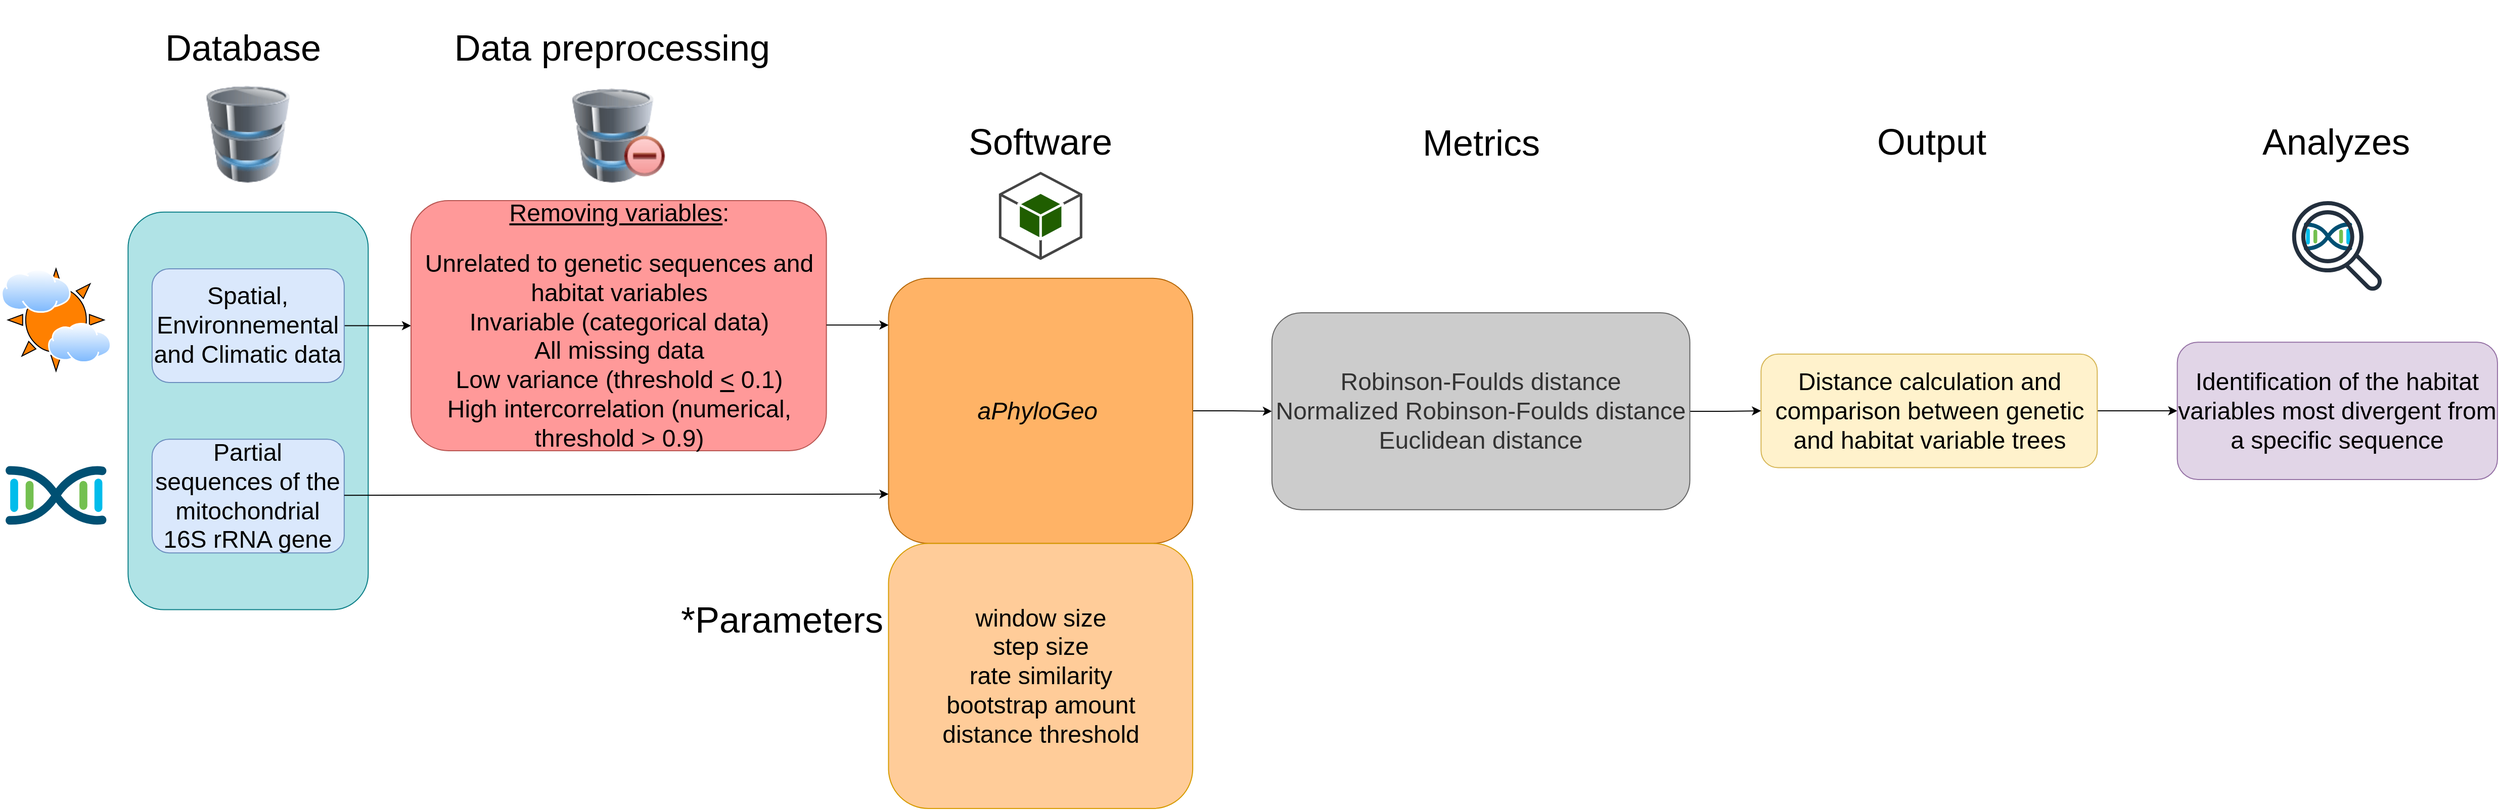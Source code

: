<mxfile version="24.8.3">
  <diagram name="Page-1" id="-rFiT2QOCS_2W7RfbsIS">
    <mxGraphModel dx="1861" dy="412" grid="1" gridSize="10" guides="1" tooltips="1" connect="1" arrows="1" fold="1" page="1" pageScale="1" pageWidth="827" pageHeight="1169" math="0" shadow="0">
      <root>
        <mxCell id="0" />
        <mxCell id="1" parent="0" />
        <mxCell id="0xx_-24tjpAZTRa8xS2v-3" value="" style="group" parent="1" vertex="1" connectable="0">
          <mxGeometry x="-820" y="160" width="2470" height="800" as="geometry" />
        </mxCell>
        <mxCell id="SzXXKODQA_d7fAglRIwC-3" value="" style="rounded=1;whiteSpace=wrap;html=1;fillColor=#b0e3e6;strokeColor=#0e8088;" parent="0xx_-24tjpAZTRa8xS2v-3" vertex="1">
          <mxGeometry x="126.667" y="209.83" width="237.5" height="393.447" as="geometry" />
        </mxCell>
        <mxCell id="WVmnRhe4FLrsOpsETF_J-13" value="" style="edgeStyle=orthogonalEdgeStyle;rounded=0;orthogonalLoop=1;jettySize=auto;html=1;" parent="0xx_-24tjpAZTRa8xS2v-3" source="SzXXKODQA_d7fAglRIwC-4" target="SzXXKODQA_d7fAglRIwC-6" edge="1">
          <mxGeometry relative="1" as="geometry" />
        </mxCell>
        <mxCell id="SzXXKODQA_d7fAglRIwC-4" value="&lt;font style=&quot;font-size: 24px;&quot;&gt;Spatial, Environnemental and Climatic data&lt;/font&gt;" style="rounded=1;whiteSpace=wrap;html=1;fillColor=#dae8fc;strokeColor=#6c8ebf;" parent="0xx_-24tjpAZTRa8xS2v-3" vertex="1">
          <mxGeometry x="150.417" y="266.036" width="190.0" height="112.413" as="geometry" />
        </mxCell>
        <mxCell id="SzXXKODQA_d7fAglRIwC-5" value="&lt;font style=&quot;font-size: 24px;&quot;&gt;Partial sequences of the mitochondrial 16S rRNA gene&lt;/font&gt;" style="rounded=1;whiteSpace=wrap;html=1;fillColor=#dae8fc;strokeColor=#6c8ebf;" parent="0xx_-24tjpAZTRa8xS2v-3" vertex="1">
          <mxGeometry x="150.417" y="434.656" width="190.0" height="112.413" as="geometry" />
        </mxCell>
        <mxCell id="SzXXKODQA_d7fAglRIwC-6" value="&lt;div style=&quot;&quot;&gt;&lt;span style=&quot;background-color: initial;&quot;&gt;&lt;font style=&quot;font-size: 24px;&quot;&gt;&lt;u style=&quot;&quot;&gt;Removing variables&lt;/u&gt;:&lt;/font&gt;&lt;/span&gt;&lt;/div&gt;&lt;div style=&quot;&quot;&gt;&lt;span style=&quot;background-color: initial;&quot;&gt;&lt;font style=&quot;font-size: 18px;&quot;&gt;&lt;br&gt;&lt;/font&gt;&lt;/span&gt;&lt;/div&gt;&lt;div style=&quot;&quot;&gt;&lt;font style=&quot;font-size: 24px;&quot;&gt;&lt;span style=&quot;background-color: initial;&quot;&gt;&lt;font style=&quot;&quot;&gt;Unrelated to genetic sequences and habitat variables&lt;/font&gt;&lt;br&gt;&lt;/span&gt;&lt;/font&gt;&lt;/div&gt;&lt;div style=&quot;&quot;&gt;&lt;font style=&quot;font-size: 24px;&quot;&gt;&lt;font style=&quot;&quot;&gt;&lt;span style=&quot;background-color: initial;&quot;&gt;Invariable (categorical data)&lt;/span&gt;&lt;br&gt;&lt;span style=&quot;background-color: initial;&quot;&gt;All missing data&lt;/span&gt;&lt;br&gt;&lt;span style=&quot;background-color: initial;&quot;&gt;Low variance (threshold&amp;nbsp;&lt;/span&gt;&lt;u style=&quot;background-color: initial;&quot;&gt;&amp;lt;&lt;/u&gt;&lt;span style=&quot;background-color: initial;&quot;&gt; 0.1)&lt;/span&gt;&lt;/font&gt;&lt;br&gt;&lt;/font&gt;&lt;/div&gt;&lt;div style=&quot;&quot;&gt;&lt;span style=&quot;background-color: initial;&quot;&gt;&lt;font style=&quot;font-size: 24px;&quot;&gt;&lt;font style=&quot;&quot;&gt;High intercorrelation (numerical, threshold &amp;gt; 0.9&lt;/font&gt;&lt;font style=&quot;&quot;&gt;)&lt;/font&gt;&lt;/font&gt;&lt;/span&gt;&lt;/div&gt;" style="rounded=1;whiteSpace=wrap;html=1;fillColor=#FF9999;strokeColor=#b85450;align=center;" parent="0xx_-24tjpAZTRa8xS2v-3" vertex="1">
          <mxGeometry x="406.5" y="198.54" width="410.8" height="247.41" as="geometry" />
        </mxCell>
        <mxCell id="SzXXKODQA_d7fAglRIwC-53" value="" style="edgeStyle=orthogonalEdgeStyle;rounded=0;orthogonalLoop=1;jettySize=auto;html=1;" parent="0xx_-24tjpAZTRa8xS2v-3" source="SzXXKODQA_d7fAglRIwC-7" target="SzXXKODQA_d7fAglRIwC-25" edge="1">
          <mxGeometry relative="1" as="geometry" />
        </mxCell>
        <mxCell id="SzXXKODQA_d7fAglRIwC-7" value="&lt;font style=&quot;font-size: 24px;&quot;&gt;&lt;i style=&quot;&quot;&gt;aPhyloGeo&lt;/i&gt;&amp;nbsp;&lt;/font&gt;" style="rounded=1;whiteSpace=wrap;html=1;fillColor=#FFB366;strokeColor=#b46504;" parent="0xx_-24tjpAZTRa8xS2v-3" vertex="1">
          <mxGeometry x="878.75" y="275.404" width="300.833" height="262.298" as="geometry" />
        </mxCell>
        <mxCell id="SzXXKODQA_d7fAglRIwC-8" value="" style="endArrow=classic;html=1;rounded=0;entryX=0;entryY=0.814;entryDx=0;entryDy=0;entryPerimeter=0;" parent="0xx_-24tjpAZTRa8xS2v-3" target="SzXXKODQA_d7fAglRIwC-7" edge="1">
          <mxGeometry width="50" height="50" relative="1" as="geometry">
            <mxPoint x="340.417" y="490.114" as="sourcePoint" />
            <mxPoint x="878.75" y="488.99" as="targetPoint" />
          </mxGeometry>
        </mxCell>
        <mxCell id="SzXXKODQA_d7fAglRIwC-9" value="&lt;div style=&quot;margin-top: 0px; margin-bottom: 0px; padding-left: 0px; padding-right: 0px;&quot;&gt;&lt;font style=&quot;font-size: 24px;&quot;&gt;&lt;span style=&quot;background-color: initial;&quot;&gt;window size&lt;br&gt;&lt;/span&gt;&lt;span style=&quot;background-color: initial;&quot;&gt;step size&lt;br&gt;&lt;/span&gt;&lt;span style=&quot;background-color: initial;&quot;&gt;rate similarity&lt;/span&gt;&lt;br style=&quot;&quot;&gt;&lt;span style=&quot;background-color: initial;&quot;&gt;bootstrap amount&lt;/span&gt;&lt;br style=&quot;&quot;&gt;&lt;span style=&quot;background-color: initial;&quot;&gt;distance threshold&lt;/span&gt;&lt;/font&gt;&lt;br&gt;&lt;/div&gt;" style="rounded=1;whiteSpace=wrap;html=1;align=center;fillColor=#FFCC99;strokeColor=#d79b00;" parent="0xx_-24tjpAZTRa8xS2v-3" vertex="1">
          <mxGeometry x="878.75" y="537.702" width="300.833" height="262.298" as="geometry" />
        </mxCell>
        <mxCell id="SzXXKODQA_d7fAglRIwC-44" value="" style="edgeStyle=orthogonalEdgeStyle;rounded=0;orthogonalLoop=1;jettySize=auto;html=1;" parent="0xx_-24tjpAZTRa8xS2v-3" source="SzXXKODQA_d7fAglRIwC-12" target="SzXXKODQA_d7fAglRIwC-39" edge="1">
          <mxGeometry relative="1" as="geometry" />
        </mxCell>
        <mxCell id="SzXXKODQA_d7fAglRIwC-12" value="&lt;font style=&quot;font-size: 24px;&quot;&gt;Distance calculation and comparison between genetic and habitat variable trees&lt;/font&gt;" style="rounded=1;whiteSpace=wrap;html=1;fillColor=#fff2cc;strokeColor=#d6b656;" parent="0xx_-24tjpAZTRa8xS2v-3" vertex="1">
          <mxGeometry x="1741.667" y="350.346" width="332.5" height="112.413" as="geometry" />
        </mxCell>
        <mxCell id="SzXXKODQA_d7fAglRIwC-13" value="&lt;font style=&quot;font-size: 36px;&quot;&gt;Database&amp;nbsp;&lt;/font&gt;" style="text;html=1;align=center;verticalAlign=middle;whiteSpace=wrap;rounded=0;fontSize=16;" parent="0xx_-24tjpAZTRa8xS2v-3" vertex="1">
          <mxGeometry x="197.917" y="18.736" width="95.0" height="56.207" as="geometry" />
        </mxCell>
        <mxCell id="SzXXKODQA_d7fAglRIwC-14" value="&lt;font style=&quot;font-size: 36px;&quot;&gt;Data preprocessing&lt;/font&gt;" style="text;html=1;align=center;verticalAlign=middle;whiteSpace=wrap;rounded=0;fontSize=16;" parent="0xx_-24tjpAZTRa8xS2v-3" vertex="1">
          <mxGeometry x="445.81" width="319.17" height="93.68" as="geometry" />
        </mxCell>
        <mxCell id="SzXXKODQA_d7fAglRIwC-15" value="&lt;font style=&quot;font-size: 36px;&quot;&gt;Output&lt;/font&gt;" style="text;html=1;align=center;verticalAlign=middle;whiteSpace=wrap;rounded=0;fontSize=16;" parent="0xx_-24tjpAZTRa8xS2v-3" vertex="1">
          <mxGeometry x="1864.686" y="93.66" width="91.042" height="93.678" as="geometry" />
        </mxCell>
        <mxCell id="SzXXKODQA_d7fAglRIwC-16" value="&lt;font style=&quot;font-size: 36px;&quot;&gt;*Parameters&lt;/font&gt;" style="text;html=1;align=center;verticalAlign=middle;whiteSpace=wrap;rounded=0;fontSize=16;rotation=0;" parent="0xx_-24tjpAZTRa8xS2v-3" vertex="1">
          <mxGeometry x="701.62" y="565.805" width="142.5" height="93.678" as="geometry" />
        </mxCell>
        <mxCell id="SzXXKODQA_d7fAglRIwC-17" value="" style="image;html=1;image=img/lib/clip_art/computers/Database_Minus_128x128.png" parent="0xx_-24tjpAZTRa8xS2v-3" vertex="1">
          <mxGeometry x="559.826" y="87.563" width="104.157" height="93.128" as="geometry" />
        </mxCell>
        <mxCell id="SzXXKODQA_d7fAglRIwC-19" value="" style="outlineConnect=0;dashed=0;verticalLabelPosition=bottom;verticalAlign=top;align=center;html=1;shape=mxgraph.aws3.android;fillColor=#205E00;gradientColor=none;" parent="0xx_-24tjpAZTRa8xS2v-3" vertex="1">
          <mxGeometry x="987.92" y="170" width="82.5" height="87.3" as="geometry" />
        </mxCell>
        <mxCell id="SzXXKODQA_d7fAglRIwC-20" value="" style="shape=image;html=1;verticalAlign=top;verticalLabelPosition=bottom;labelBackgroundColor=#ffffff;imageAspect=0;aspect=fixed;image=https://cdn1.iconfinder.com/data/icons/CrystalClear/128x128/apps/package_utilities.png" parent="0xx_-24tjpAZTRa8xS2v-3" vertex="1">
          <mxGeometry x="724.73" y="640.0" width="96.27" height="96.27" as="geometry" />
        </mxCell>
        <mxCell id="SzXXKODQA_d7fAglRIwC-21" value="" style="shape=image;html=1;verticalAlign=top;verticalLabelPosition=bottom;labelBackgroundColor=#ffffff;imageAspect=0;aspect=fixed;image=https://cdn2.iconfinder.com/data/icons/css-vol-2/24/list-tree-128.png" parent="0xx_-24tjpAZTRa8xS2v-3" vertex="1">
          <mxGeometry x="1860.1" y="198.54" width="95.63" height="95.63" as="geometry" />
        </mxCell>
        <mxCell id="SzXXKODQA_d7fAglRIwC-43" value="" style="edgeStyle=orthogonalEdgeStyle;rounded=0;orthogonalLoop=1;jettySize=auto;html=1;" parent="0xx_-24tjpAZTRa8xS2v-3" source="SzXXKODQA_d7fAglRIwC-25" target="SzXXKODQA_d7fAglRIwC-12" edge="1">
          <mxGeometry relative="1" as="geometry" />
        </mxCell>
        <mxCell id="SzXXKODQA_d7fAglRIwC-25" value="&lt;div style=&quot;margin-top: 0px; margin-bottom: 0px; padding-left: 0px; padding-right: 0px;&quot;&gt;&lt;font style=&quot;font-size: 24px;&quot;&gt;&lt;span style=&quot;background-color: initial;&quot;&gt;Robinson-Foulds distance&lt;br&gt;&lt;/span&gt;&lt;span style=&quot;background-color: initial;&quot;&gt;Normalized Robinson-Foulds distance&lt;br&gt;&lt;/span&gt;Euclidean distance&lt;/font&gt;&lt;br&gt;&lt;/div&gt;" style="rounded=1;whiteSpace=wrap;html=1;align=center;fillColor=#CCCCCC;strokeColor=#666666;fontColor=#333333;" parent="0xx_-24tjpAZTRa8xS2v-3" vertex="1">
          <mxGeometry x="1257.92" y="309.52" width="413.33" height="194.91" as="geometry" />
        </mxCell>
        <mxCell id="SzXXKODQA_d7fAglRIwC-39" value="&lt;font style=&quot;font-size: 24px;&quot;&gt;Identification of the habitat variables most divergent from a specific sequence&lt;/font&gt;" style="rounded=1;whiteSpace=wrap;html=1;align=center;fillColor=#e1d5e7;strokeColor=#9673a6;" parent="0xx_-24tjpAZTRa8xS2v-3" vertex="1">
          <mxGeometry x="2153.333" y="338.637" width="316.667" height="135.833" as="geometry" />
        </mxCell>
        <mxCell id="SzXXKODQA_d7fAglRIwC-47" value="" style="shape=image;html=1;verticalAlign=top;verticalLabelPosition=bottom;labelBackgroundColor=#ffffff;imageAspect=0;aspect=fixed;image=https://cdn1.iconfinder.com/data/icons/competitive-strategy-and-corporate-training/512/597_Command_computer_function_process_progress_game_gaming_genres_programing-128.png" parent="0xx_-24tjpAZTRa8xS2v-3" vertex="1">
          <mxGeometry x="1415.54" y="180.68" width="98.1" height="98.1" as="geometry" />
        </mxCell>
        <mxCell id="SzXXKODQA_d7fAglRIwC-54" value="" style="points=[[0.5,0.37,0],[1,0.09,0],[1,0.9,0],[0,0.08,0],[0,0.91,0],[0.5,0.61,0],[0.045,0.5,0],[0.96,0.5,0]];verticalLabelPosition=bottom;sketch=0;html=1;verticalAlign=top;aspect=fixed;align=center;pointerEvents=1;shape=mxgraph.cisco19.cisco_dna;fillColor=#005073;strokeColor=none;" parent="0xx_-24tjpAZTRa8xS2v-3" vertex="1">
          <mxGeometry x="5.42" y="460.86" width="100" height="60" as="geometry" />
        </mxCell>
        <mxCell id="SzXXKODQA_d7fAglRIwC-57" value="" style="verticalLabelPosition=bottom;verticalAlign=top;html=1;shape=mxgraph.basic.sun;fillColor=#FF8000;" parent="0xx_-24tjpAZTRa8xS2v-3" vertex="1">
          <mxGeometry x="7.917" y="266.036" width="95.0" height="101.06" as="geometry" />
        </mxCell>
        <mxCell id="SzXXKODQA_d7fAglRIwC-56" value="" style="image;aspect=fixed;perimeter=ellipsePerimeter;html=1;align=center;shadow=0;dashed=0;spacingTop=3;image=img/lib/active_directory/internet_cloud.svg;" parent="0xx_-24tjpAZTRa8xS2v-3" vertex="1">
          <mxGeometry x="1" y="266.04" width="69" height="43.48" as="geometry" />
        </mxCell>
        <mxCell id="SzXXKODQA_d7fAglRIwC-58" value="&lt;font style=&quot;font-size: 36px;&quot;&gt;Software&lt;/font&gt;" style="text;html=1;align=center;verticalAlign=middle;whiteSpace=wrap;rounded=0;fontSize=16;" parent="0xx_-24tjpAZTRa8xS2v-3" vertex="1">
          <mxGeometry x="910.417" y="93.656" width="237.5" height="93.678" as="geometry" />
        </mxCell>
        <mxCell id="SzXXKODQA_d7fAglRIwC-59" value="&lt;font style=&quot;font-size: 36px;&quot;&gt;Metrics&lt;/font&gt;" style="text;html=1;align=center;verticalAlign=middle;whiteSpace=wrap;rounded=0;fontSize=16;" parent="0xx_-24tjpAZTRa8xS2v-3" vertex="1">
          <mxGeometry x="1345.845" y="93.664" width="237.5" height="93.678" as="geometry" />
        </mxCell>
        <mxCell id="SzXXKODQA_d7fAglRIwC-61" value="&lt;font style=&quot;font-size: 36px;&quot;&gt;Analyzes&lt;/font&gt;" style="text;html=1;align=center;verticalAlign=middle;whiteSpace=wrap;rounded=0;fontSize=16;" parent="0xx_-24tjpAZTRa8xS2v-3" vertex="1">
          <mxGeometry x="2265.406" y="93.66" width="91.042" height="93.678" as="geometry" />
        </mxCell>
        <mxCell id="SzXXKODQA_d7fAglRIwC-55" value="" style="points=[[0.5,0.37,0],[1,0.09,0],[1,0.9,0],[0,0.08,0],[0,0.91,0],[0.5,0.61,0],[0.045,0.5,0],[0.96,0.5,0]];verticalLabelPosition=bottom;sketch=0;html=1;verticalAlign=top;aspect=fixed;align=center;pointerEvents=1;shape=mxgraph.cisco19.cisco_dna;fillColor=#005073;strokeColor=none;" parent="0xx_-24tjpAZTRa8xS2v-3" vertex="1">
          <mxGeometry x="2278.45" y="220" width="47.86" height="28.71" as="geometry" />
        </mxCell>
        <mxCell id="SzXXKODQA_d7fAglRIwC-66" value="" style="sketch=0;outlineConnect=0;fontColor=#232F3E;gradientColor=none;fillColor=#232F3D;strokeColor=none;dashed=0;verticalLabelPosition=bottom;verticalAlign=top;align=center;html=1;fontSize=12;fontStyle=0;aspect=fixed;pointerEvents=1;shape=mxgraph.aws4.magnifying_glass_2;" parent="0xx_-24tjpAZTRa8xS2v-3" vertex="1">
          <mxGeometry x="2266.89" y="198.54" width="89.56" height="89.56" as="geometry" />
        </mxCell>
        <mxCell id="SzXXKODQA_d7fAglRIwC-67" value="" style="image;aspect=fixed;perimeter=ellipsePerimeter;html=1;align=center;shadow=0;dashed=0;spacingTop=3;image=img/lib/active_directory/internet_cloud.svg;" parent="0xx_-24tjpAZTRa8xS2v-3" vertex="1">
          <mxGeometry x="47.5" y="319.56" width="62.5" height="39.38" as="geometry" />
        </mxCell>
        <mxCell id="SzXXKODQA_d7fAglRIwC-78" style="edgeStyle=orthogonalEdgeStyle;rounded=0;orthogonalLoop=1;jettySize=auto;html=1;exitX=0.5;exitY=1;exitDx=0;exitDy=0;" parent="0xx_-24tjpAZTRa8xS2v-3" edge="1">
          <mxGeometry relative="1" as="geometry">
            <mxPoint x="1603.125" y="78.681" as="sourcePoint" />
            <mxPoint x="1603.125" y="78.681" as="targetPoint" />
          </mxGeometry>
        </mxCell>
        <mxCell id="WVmnRhe4FLrsOpsETF_J-19" value="" style="edgeStyle=orthogonalEdgeStyle;rounded=0;orthogonalLoop=1;jettySize=auto;html=1;" parent="0xx_-24tjpAZTRa8xS2v-3" source="SzXXKODQA_d7fAglRIwC-6" edge="1">
          <mxGeometry relative="1" as="geometry">
            <mxPoint x="810.309" y="323.322" as="sourcePoint" />
            <mxPoint x="878.755" y="321.654" as="targetPoint" />
            <Array as="points" />
          </mxGeometry>
        </mxCell>
        <mxCell id="WVmnRhe4FLrsOpsETF_J-20" value="" style="image;html=1;image=img/lib/clip_art/computers/Database_128x128.png" parent="0xx_-24tjpAZTRa8xS2v-3" vertex="1">
          <mxGeometry x="193.096" y="84.935" width="104.633" height="95.746" as="geometry" />
        </mxCell>
      </root>
    </mxGraphModel>
  </diagram>
</mxfile>
